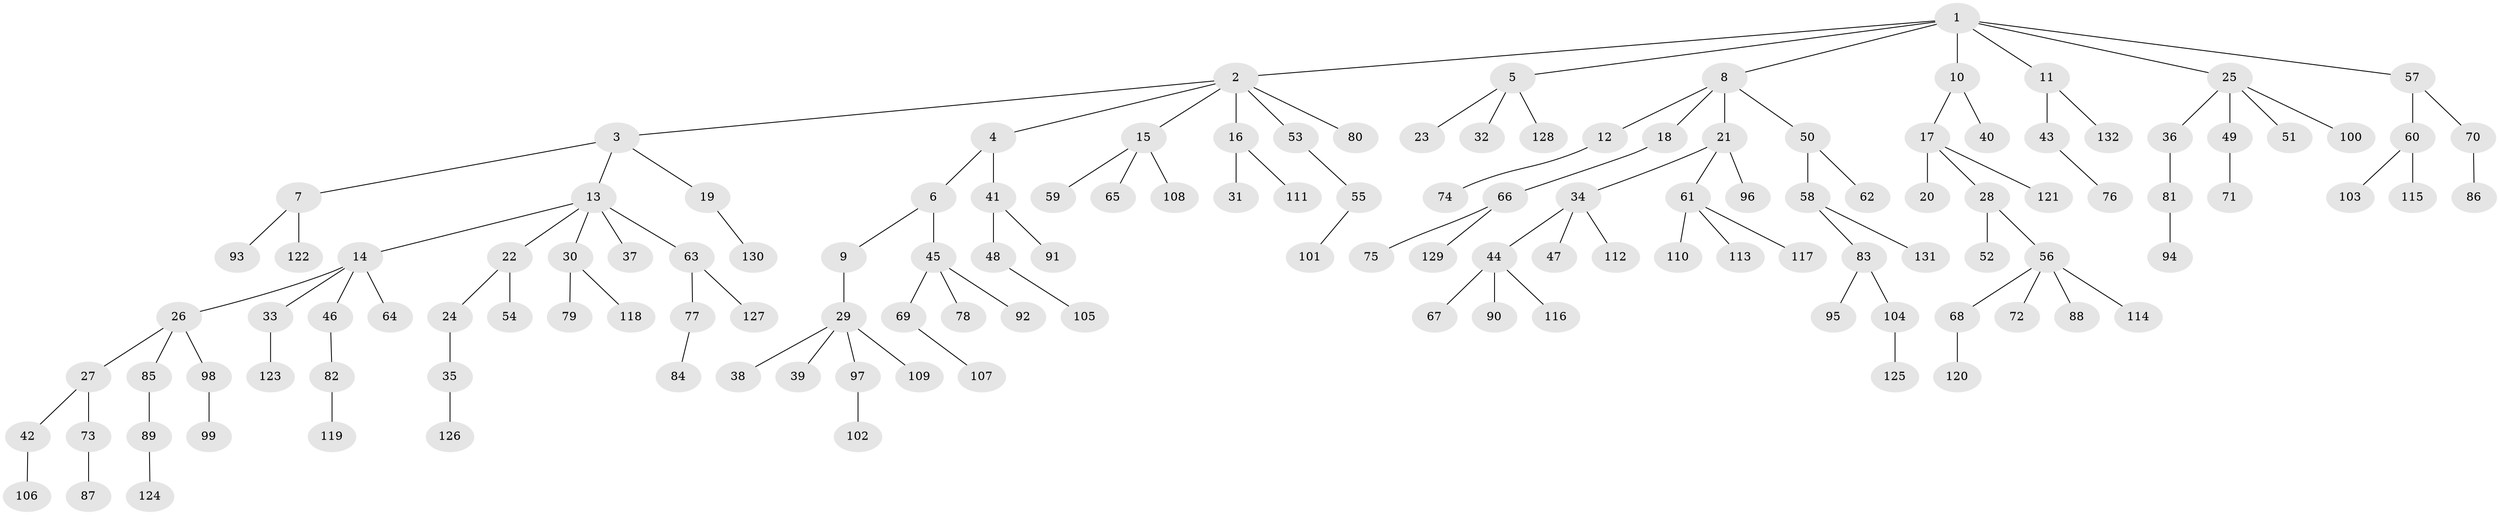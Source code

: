 // coarse degree distribution, {8: 0.01098901098901099, 9: 0.02197802197802198, 4: 0.06593406593406594, 3: 0.07692307692307693, 5: 0.03296703296703297, 2: 0.17582417582417584, 7: 0.01098901098901099, 1: 0.6043956043956044}
// Generated by graph-tools (version 1.1) at 2025/24/03/03/25 07:24:05]
// undirected, 132 vertices, 131 edges
graph export_dot {
graph [start="1"]
  node [color=gray90,style=filled];
  1;
  2;
  3;
  4;
  5;
  6;
  7;
  8;
  9;
  10;
  11;
  12;
  13;
  14;
  15;
  16;
  17;
  18;
  19;
  20;
  21;
  22;
  23;
  24;
  25;
  26;
  27;
  28;
  29;
  30;
  31;
  32;
  33;
  34;
  35;
  36;
  37;
  38;
  39;
  40;
  41;
  42;
  43;
  44;
  45;
  46;
  47;
  48;
  49;
  50;
  51;
  52;
  53;
  54;
  55;
  56;
  57;
  58;
  59;
  60;
  61;
  62;
  63;
  64;
  65;
  66;
  67;
  68;
  69;
  70;
  71;
  72;
  73;
  74;
  75;
  76;
  77;
  78;
  79;
  80;
  81;
  82;
  83;
  84;
  85;
  86;
  87;
  88;
  89;
  90;
  91;
  92;
  93;
  94;
  95;
  96;
  97;
  98;
  99;
  100;
  101;
  102;
  103;
  104;
  105;
  106;
  107;
  108;
  109;
  110;
  111;
  112;
  113;
  114;
  115;
  116;
  117;
  118;
  119;
  120;
  121;
  122;
  123;
  124;
  125;
  126;
  127;
  128;
  129;
  130;
  131;
  132;
  1 -- 2;
  1 -- 5;
  1 -- 8;
  1 -- 10;
  1 -- 11;
  1 -- 25;
  1 -- 57;
  2 -- 3;
  2 -- 4;
  2 -- 15;
  2 -- 16;
  2 -- 53;
  2 -- 80;
  3 -- 7;
  3 -- 13;
  3 -- 19;
  4 -- 6;
  4 -- 41;
  5 -- 23;
  5 -- 32;
  5 -- 128;
  6 -- 9;
  6 -- 45;
  7 -- 93;
  7 -- 122;
  8 -- 12;
  8 -- 18;
  8 -- 21;
  8 -- 50;
  9 -- 29;
  10 -- 17;
  10 -- 40;
  11 -- 43;
  11 -- 132;
  12 -- 74;
  13 -- 14;
  13 -- 22;
  13 -- 30;
  13 -- 37;
  13 -- 63;
  14 -- 26;
  14 -- 33;
  14 -- 46;
  14 -- 64;
  15 -- 59;
  15 -- 65;
  15 -- 108;
  16 -- 31;
  16 -- 111;
  17 -- 20;
  17 -- 28;
  17 -- 121;
  18 -- 66;
  19 -- 130;
  21 -- 34;
  21 -- 61;
  21 -- 96;
  22 -- 24;
  22 -- 54;
  24 -- 35;
  25 -- 36;
  25 -- 49;
  25 -- 51;
  25 -- 100;
  26 -- 27;
  26 -- 85;
  26 -- 98;
  27 -- 42;
  27 -- 73;
  28 -- 52;
  28 -- 56;
  29 -- 38;
  29 -- 39;
  29 -- 97;
  29 -- 109;
  30 -- 79;
  30 -- 118;
  33 -- 123;
  34 -- 44;
  34 -- 47;
  34 -- 112;
  35 -- 126;
  36 -- 81;
  41 -- 48;
  41 -- 91;
  42 -- 106;
  43 -- 76;
  44 -- 67;
  44 -- 90;
  44 -- 116;
  45 -- 69;
  45 -- 78;
  45 -- 92;
  46 -- 82;
  48 -- 105;
  49 -- 71;
  50 -- 58;
  50 -- 62;
  53 -- 55;
  55 -- 101;
  56 -- 68;
  56 -- 72;
  56 -- 88;
  56 -- 114;
  57 -- 60;
  57 -- 70;
  58 -- 83;
  58 -- 131;
  60 -- 103;
  60 -- 115;
  61 -- 110;
  61 -- 113;
  61 -- 117;
  63 -- 77;
  63 -- 127;
  66 -- 75;
  66 -- 129;
  68 -- 120;
  69 -- 107;
  70 -- 86;
  73 -- 87;
  77 -- 84;
  81 -- 94;
  82 -- 119;
  83 -- 95;
  83 -- 104;
  85 -- 89;
  89 -- 124;
  97 -- 102;
  98 -- 99;
  104 -- 125;
}
